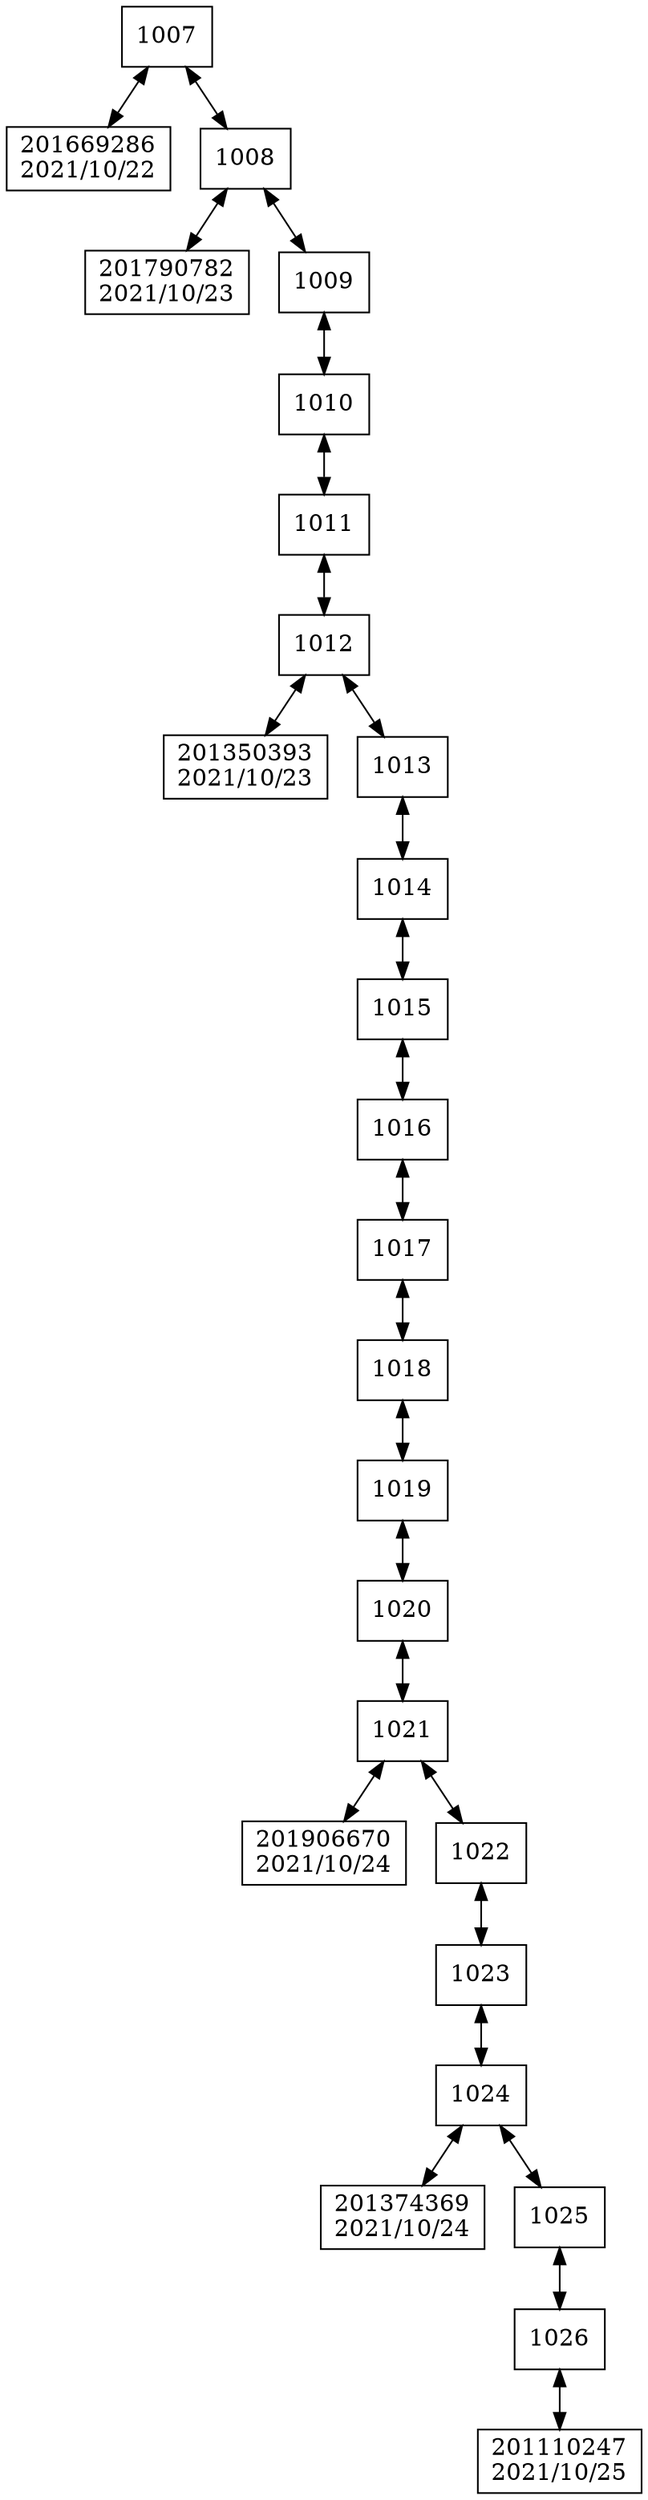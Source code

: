 digraph G{
 rankdir = TB; 
node [shape=box]; 
compound=true; 
"1007"[label="1007"];
"201669286"[label="201669286
2021/10/22"];
"1008"[label="1008"];
"201790782"[label="201790782
2021/10/23"];
"1009"[label="1009"];
"1010"[label="1010"];
"1011"[label="1011"];
"1012"[label="1012"];
"201350393"[label="201350393
2021/10/23"];
"1013"[label="1013"];
"1014"[label="1014"];
"1015"[label="1015"];
"1016"[label="1016"];
"1017"[label="1017"];
"1018"[label="1018"];
"1019"[label="1019"];
"1020"[label="1020"];
"1021"[label="1021"];
"201906670"[label="201906670
2021/10/24"];
"1022"[label="1022"];
"1023"[label="1023"];
"1024"[label="1024"];
"201374369"[label="201374369
2021/10/24"];
"1025"[label="1025"];
"1026"[label="1026"];
"201110247"[label="201110247
2021/10/25"];
"1007" -> "201669286"[dir="both"];
"1007" -> "1008"[dir="both"];
"1008" -> "201790782"[dir="both"];
"1008" -> "1009"[dir="both"];
"1009" -> "1010"[dir="both"];
"1010" -> "1011"[dir="both"];
"1011" -> "1012"[dir="both"];
"1012" -> "201350393"[dir="both"];
"1012" -> "1013"[dir="both"];
"1013" -> "1014"[dir="both"];
"1014" -> "1015"[dir="both"];
"1015" -> "1016"[dir="both"];
"1016" -> "1017"[dir="both"];
"1017" -> "1018"[dir="both"];
"1018" -> "1019"[dir="both"];
"1019" -> "1020"[dir="both"];
"1020" -> "1021"[dir="both"];
"1021" -> "201906670"[dir="both"];
"1021" -> "1022"[dir="both"];
"1022" -> "1023"[dir="both"];
"1023" -> "1024"[dir="both"];
"1024" -> "201374369"[dir="both"];
"1024" -> "1025"[dir="both"];
"1025" -> "1026"[dir="both"];
"1026" -> "201110247"[dir="both"];

}

